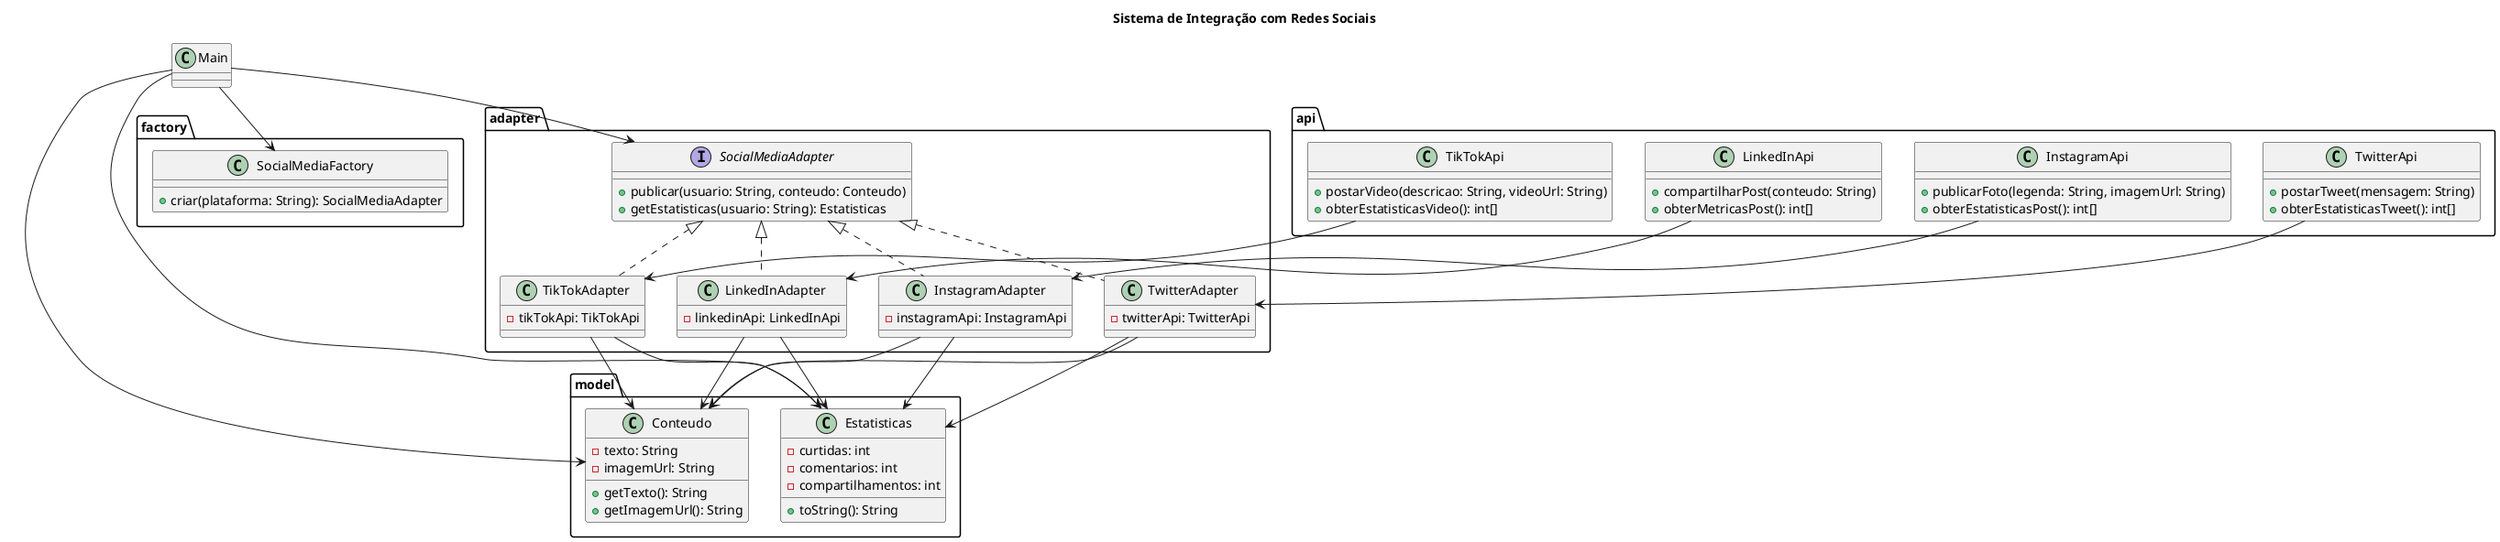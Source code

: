 @startuml
title Sistema de Integração com Redes Sociais

package api {
  class TwitterApi {
    +postarTweet(mensagem: String)
    +obterEstatisticasTweet(): int[]
  }

  class InstagramApi {
    +publicarFoto(legenda: String, imagemUrl: String)
    +obterEstatisticasPost(): int[]
  }

  class LinkedInApi {
    +compartilharPost(conteudo: String)
    +obterMetricasPost(): int[]
  }

  class TikTokApi {
    +postarVideo(descricao: String, videoUrl: String)
    +obterEstatisticasVideo(): int[]
  }
}

package adapter {
  interface SocialMediaAdapter {
    +publicar(usuario: String, conteudo: Conteudo)
    +getEstatisticas(usuario: String): Estatisticas
  }

  class TwitterAdapter {
    -twitterApi: TwitterApi
  }

  class InstagramAdapter {
    -instagramApi: InstagramApi
  }

  class LinkedInAdapter {
    -linkedinApi: LinkedInApi
  }

  class TikTokAdapter {
    -tikTokApi: TikTokApi
  }

  SocialMediaAdapter <|.. TwitterAdapter
  SocialMediaAdapter <|.. InstagramAdapter
  SocialMediaAdapter <|.. LinkedInAdapter
  SocialMediaAdapter <|.. TikTokAdapter
}

package model {
  class Conteudo {
    -texto: String
    -imagemUrl: String
    +getTexto(): String
    +getImagemUrl(): String
  }

  class Estatisticas {
    -curtidas: int
    -comentarios: int
    -compartilhamentos: int
    +toString(): String
  }
}

package factory {
  class SocialMediaFactory {
    +criar(plataforma: String): SocialMediaAdapter
  }
}

class Main

' ======= RELACIONAMENTOS =======

api.TwitterApi --> adapter.TwitterAdapter
api.InstagramApi --> adapter.InstagramAdapter
api.LinkedInApi --> adapter.LinkedInAdapter
api.TikTokApi --> adapter.TikTokAdapter

adapter.TwitterAdapter --> model.Conteudo
adapter.InstagramAdapter --> model.Conteudo
adapter.LinkedInAdapter --> model.Conteudo
adapter.TikTokAdapter --> model.Conteudo

adapter.TwitterAdapter --> model.Estatisticas
adapter.InstagramAdapter --> model.Estatisticas
adapter.LinkedInAdapter --> model.Estatisticas
adapter.TikTokAdapter --> model.Estatisticas

Main --> factory.SocialMediaFactory
Main --> adapter.SocialMediaAdapter
Main --> model.Conteudo
Main --> model.Estatisticas

@enduml
